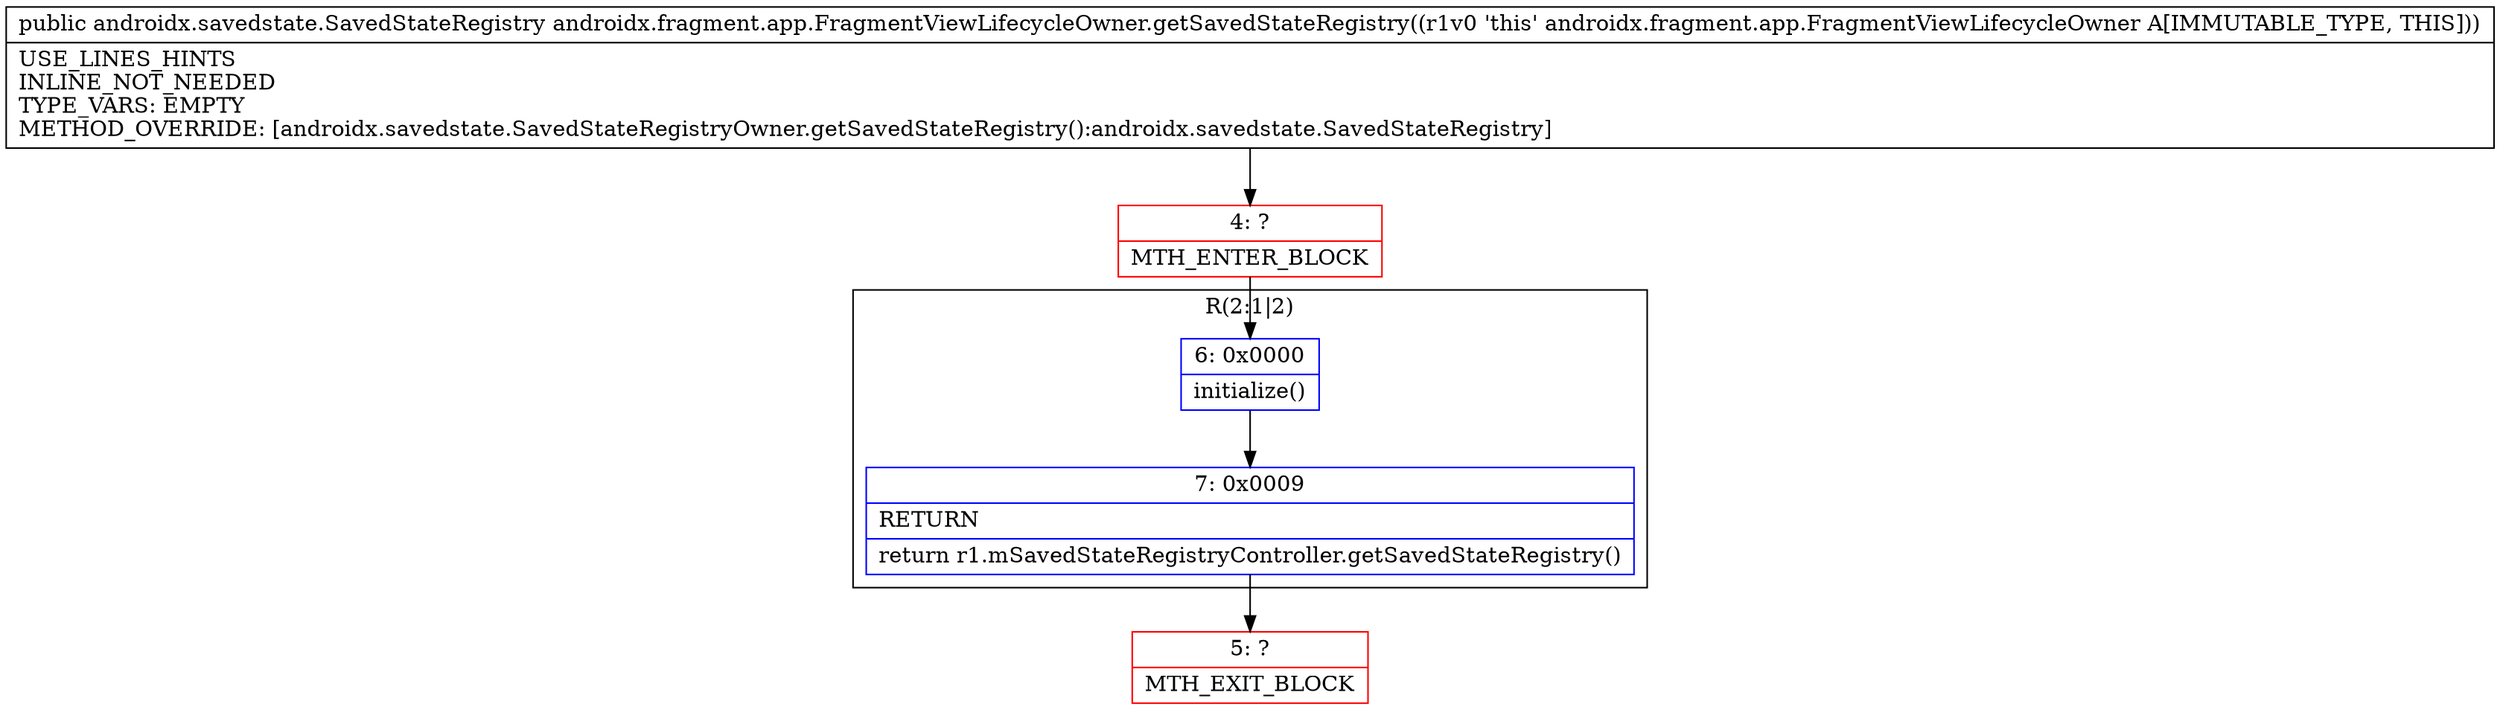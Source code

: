 digraph "CFG forandroidx.fragment.app.FragmentViewLifecycleOwner.getSavedStateRegistry()Landroidx\/savedstate\/SavedStateRegistry;" {
subgraph cluster_Region_1804879352 {
label = "R(2:1|2)";
node [shape=record,color=blue];
Node_6 [shape=record,label="{6\:\ 0x0000|initialize()\l}"];
Node_7 [shape=record,label="{7\:\ 0x0009|RETURN\l|return r1.mSavedStateRegistryController.getSavedStateRegistry()\l}"];
}
Node_4 [shape=record,color=red,label="{4\:\ ?|MTH_ENTER_BLOCK\l}"];
Node_5 [shape=record,color=red,label="{5\:\ ?|MTH_EXIT_BLOCK\l}"];
MethodNode[shape=record,label="{public androidx.savedstate.SavedStateRegistry androidx.fragment.app.FragmentViewLifecycleOwner.getSavedStateRegistry((r1v0 'this' androidx.fragment.app.FragmentViewLifecycleOwner A[IMMUTABLE_TYPE, THIS]))  | USE_LINES_HINTS\lINLINE_NOT_NEEDED\lTYPE_VARS: EMPTY\lMETHOD_OVERRIDE: [androidx.savedstate.SavedStateRegistryOwner.getSavedStateRegistry():androidx.savedstate.SavedStateRegistry]\l}"];
MethodNode -> Node_4;Node_6 -> Node_7;
Node_7 -> Node_5;
Node_4 -> Node_6;
}

